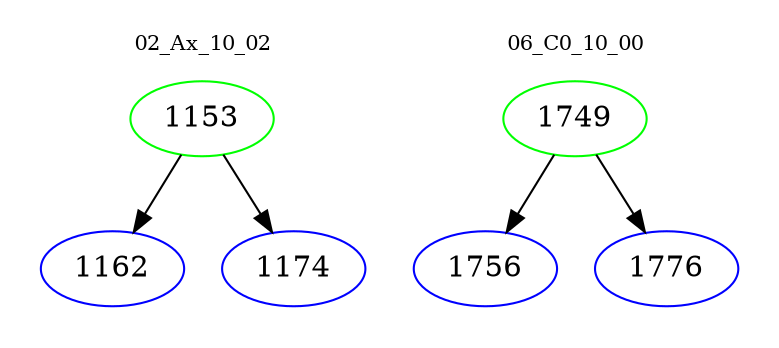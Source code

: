 digraph{
subgraph cluster_0 {
color = white
label = "02_Ax_10_02";
fontsize=10;
T0_1153 [label="1153", color="green"]
T0_1153 -> T0_1162 [color="black"]
T0_1162 [label="1162", color="blue"]
T0_1153 -> T0_1174 [color="black"]
T0_1174 [label="1174", color="blue"]
}
subgraph cluster_1 {
color = white
label = "06_C0_10_00";
fontsize=10;
T1_1749 [label="1749", color="green"]
T1_1749 -> T1_1756 [color="black"]
T1_1756 [label="1756", color="blue"]
T1_1749 -> T1_1776 [color="black"]
T1_1776 [label="1776", color="blue"]
}
}
